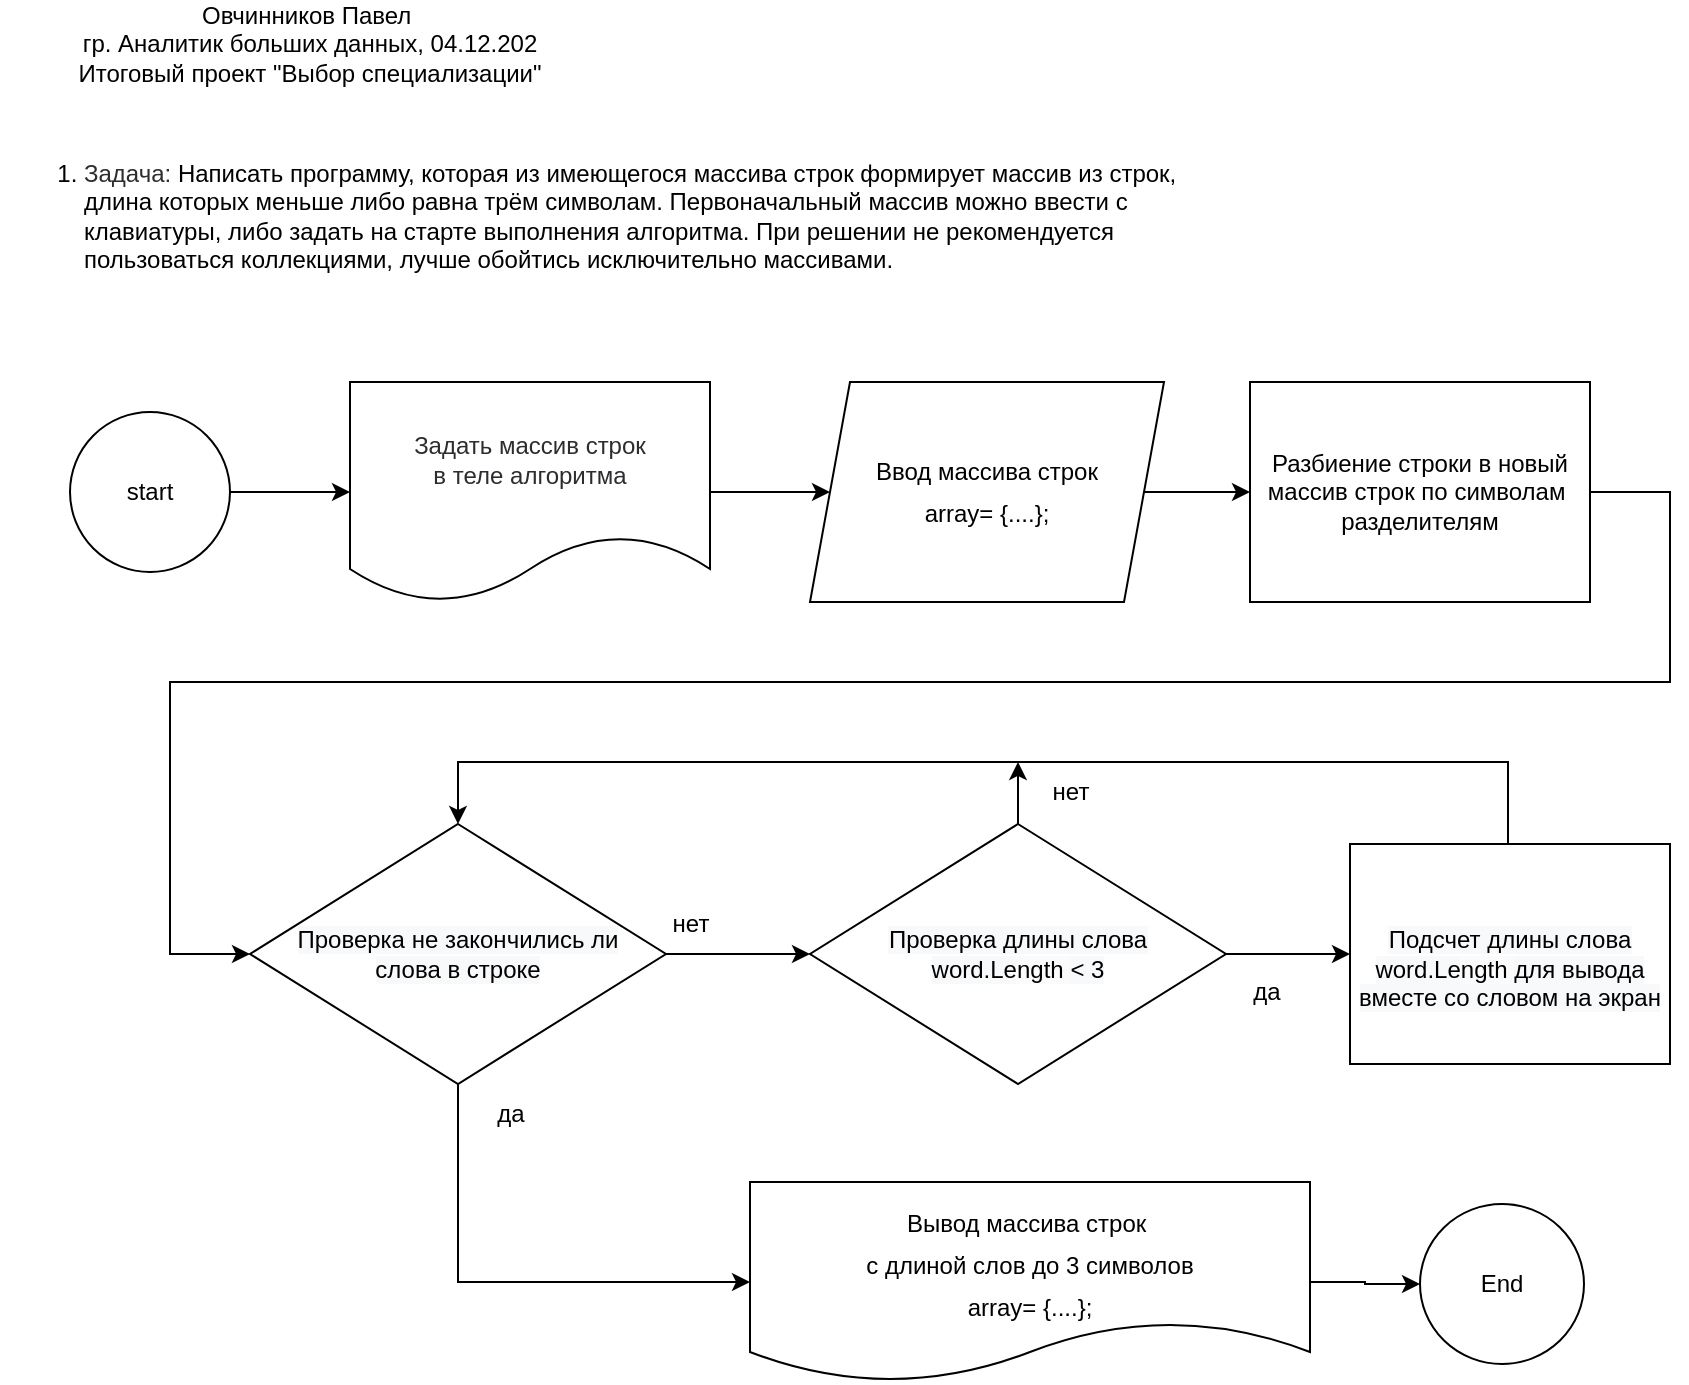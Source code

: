 <mxfile version="20.8.16" type="device"><diagram id="mdq_KaVVDeu8vhzBcC9Z" name="Page-1"><mxGraphModel dx="1034" dy="564" grid="1" gridSize="10" guides="1" tooltips="1" connect="1" arrows="1" fold="1" page="1" pageScale="1" pageWidth="827" pageHeight="1169" math="0" shadow="0"><root><mxCell id="0"/><mxCell id="1" parent="0"/><mxCell id="LcoagBzgNtSC14dOZa3d-4" value="&lt;ol style=&quot;box-sizing: border-box; margin-top: 0px; margin-bottom: 10px; orphans: 2; text-align: start; text-indent: 0px; widows: 2; background-color: rgb(255, 255, 255); text-decoration-thickness: initial; text-decoration-style: initial; text-decoration-color: initial;&quot;&gt;&lt;li style=&quot;box-sizing: border-box;&quot;&gt;&lt;span style=&quot;color: rgb(44, 45, 48);&quot;&gt;Задача:&amp;nbsp;&lt;/span&gt;Написать программу, которая из имеющегося массива строк формирует массив из строк, длина которых меньше либо равна трём символам. Первоначальный массив можно ввести с клавиатуры, либо задать на старте выполнения алгоритма. При решении не рекомендуется пользоваться коллекциями, лучше обойтись исключительно массивами.&lt;/li&gt;&lt;/ol&gt;" style="text;whiteSpace=wrap;html=1;fontSize=12;fontFamily=Helvetica;" parent="1" vertex="1"><mxGeometry x="15" y="85" width="605" height="75" as="geometry"/></mxCell><mxCell id="LcoagBzgNtSC14dOZa3d-5" value="" style="edgeStyle=orthogonalEdgeStyle;rounded=0;orthogonalLoop=1;jettySize=auto;html=1;fontFamily=Helvetica;fontSize=12;" parent="1" source="LcoagBzgNtSC14dOZa3d-6" target="LcoagBzgNtSC14dOZa3d-8" edge="1"><mxGeometry relative="1" as="geometry"/></mxCell><mxCell id="LcoagBzgNtSC14dOZa3d-6" value="start" style="ellipse;whiteSpace=wrap;html=1;" parent="1" vertex="1"><mxGeometry x="50" y="218" width="80" height="80" as="geometry"/></mxCell><mxCell id="LcoagBzgNtSC14dOZa3d-7" value="" style="edgeStyle=orthogonalEdgeStyle;rounded=0;orthogonalLoop=1;jettySize=auto;html=1;fontFamily=Helvetica;fontSize=12;" parent="1" source="LcoagBzgNtSC14dOZa3d-8" target="LcoagBzgNtSC14dOZa3d-10" edge="1"><mxGeometry relative="1" as="geometry"/></mxCell><mxCell id="LcoagBzgNtSC14dOZa3d-8" value="&lt;span style=&quot;color: rgb(44, 45, 48); text-align: left; background-color: rgb(255, 255, 255);&quot;&gt;&lt;font style=&quot;font-size: 12px;&quot;&gt;Задать массив строк&lt;br&gt;в теле алгоритма&lt;/font&gt;&lt;br&gt;&lt;/span&gt;" style="shape=document;whiteSpace=wrap;html=1;boundedLbl=1;" parent="1" vertex="1"><mxGeometry x="190" y="203" width="180" height="110" as="geometry"/></mxCell><mxCell id="LcoagBzgNtSC14dOZa3d-9" value="" style="edgeStyle=orthogonalEdgeStyle;rounded=0;orthogonalLoop=1;jettySize=auto;html=1;fontFamily=Helvetica;fontSize=12;entryX=0;entryY=0.5;entryDx=0;entryDy=0;" parent="1" source="LcoagBzgNtSC14dOZa3d-10" target="xP0IRYio43zzIJt3gnTZ-1" edge="1"><mxGeometry relative="1" as="geometry"><mxPoint x="632" y="258" as="targetPoint"/></mxGeometry></mxCell><mxCell id="LcoagBzgNtSC14dOZa3d-10" value="&lt;font style=&quot;font-size: 12px;&quot;&gt;&lt;code style=&quot;line-height: 21px; text-align: left; font-family: var(--code-font-family)  !important; border-radius: 0px !important; background: none !important; border: 0px !important; inset: auto !important; float: none !important; height: auto !important; margin: 0px !important; outline: 0px !important; overflow: visible !important; padding: 0px !important; position: static !important; vertical-align: baseline !important; width: auto !important; box-sizing: content-box !important; min-height: auto !important;&quot; class=&quot;java plain&quot;&gt;Ввод массива строк&lt;br&gt;array= {....&lt;/code&gt;&lt;code style=&quot;line-height: 21px; text-align: left; font-family: var(--code-font-family)  !important; border-radius: 0px !important; background: none !important; border: 0px !important; inset: auto !important; float: none !important; height: auto !important; margin: 0px !important; outline: 0px !important; overflow: visible !important; padding: 0px !important; position: static !important; vertical-align: baseline !important; width: auto !important; box-sizing: content-box !important; min-height: auto !important;&quot; class=&quot;java plain&quot;&gt;};&lt;/code&gt;&lt;/font&gt;" style="shape=parallelogram;perimeter=parallelogramPerimeter;whiteSpace=wrap;html=1;fixedSize=1;" parent="1" vertex="1"><mxGeometry x="420" y="203" width="177" height="110" as="geometry"/></mxCell><mxCell id="LcoagBzgNtSC14dOZa3d-13" value="" style="edgeStyle=orthogonalEdgeStyle;rounded=0;orthogonalLoop=1;jettySize=auto;html=1;fontFamily=Helvetica;fontSize=12;exitX=1;exitY=0.5;exitDx=0;exitDy=0;entryX=0;entryY=0.5;entryDx=0;entryDy=0;" parent="1" source="xP0IRYio43zzIJt3gnTZ-1" target="LcoagBzgNtSC14dOZa3d-24" edge="1"><mxGeometry relative="1" as="geometry"><Array as="points"><mxPoint x="850" y="258"/><mxPoint x="850" y="353"/><mxPoint x="100" y="353"/><mxPoint x="100" y="489"/></Array><mxPoint x="100" y="426" as="targetPoint"/><mxPoint x="817" y="258" as="sourcePoint"/></mxGeometry></mxCell><mxCell id="LcoagBzgNtSC14dOZa3d-15" value="" style="edgeStyle=orthogonalEdgeStyle;rounded=0;orthogonalLoop=1;jettySize=auto;html=1;fontFamily=Helvetica;fontSize=12;" parent="1" source="LcoagBzgNtSC14dOZa3d-16" target="LcoagBzgNtSC14dOZa3d-17" edge="1"><mxGeometry relative="1" as="geometry"/></mxCell><mxCell id="LcoagBzgNtSC14dOZa3d-16" value="&lt;font style=&quot;font-size: 12px;&quot;&gt;&lt;br&gt;&lt;code style=&quot;color: rgb(0, 0, 0); font-style: normal; font-variant-ligatures: normal; font-variant-caps: normal; font-weight: 400; letter-spacing: normal; orphans: 2; text-indent: 0px; text-transform: none; widows: 2; word-spacing: 0px; -webkit-text-stroke-width: 0px; text-decoration-thickness: initial; text-decoration-style: initial; text-decoration-color: initial; line-height: 21px; text-align: left; border: 0px !important; background: none !important; font-family: var(--code-font-family)  !important; border-radius: 0px !important; inset: auto !important; float: none !important; height: auto !important; margin: 0px !important; outline: 0px !important; overflow: visible !important; padding: 0px !important; position: static !important; vertical-align: baseline !important; width: auto !important; box-sizing: content-box !important; min-height: auto !important;&quot; class=&quot;java plain&quot;&gt;Вывод массива строк&amp;nbsp;&lt;br&gt;с длиной слов до 3 символов&lt;br style=&quot;border-color: var(--border-color);&quot;&gt;array= {....&lt;/code&gt;&lt;code style=&quot;color: rgb(0, 0, 0); font-style: normal; font-variant-ligatures: normal; font-variant-caps: normal; font-weight: 400; letter-spacing: normal; orphans: 2; text-indent: 0px; text-transform: none; widows: 2; word-spacing: 0px; -webkit-text-stroke-width: 0px; text-decoration-thickness: initial; text-decoration-style: initial; text-decoration-color: initial; line-height: 21px; text-align: left; border: 0px !important; background: none !important; font-family: var(--code-font-family)  !important; border-radius: 0px !important; inset: auto !important; float: none !important; height: auto !important; margin: 0px !important; outline: 0px !important; overflow: visible !important; padding: 0px !important; position: static !important; vertical-align: baseline !important; width: auto !important; box-sizing: content-box !important; min-height: auto !important;&quot; class=&quot;java plain&quot;&gt;};&lt;/code&gt;&lt;/font&gt;" style="shape=document;whiteSpace=wrap;html=1;boundedLbl=1;" parent="1" vertex="1"><mxGeometry x="390" y="603" width="280" height="100" as="geometry"/></mxCell><mxCell id="LcoagBzgNtSC14dOZa3d-17" value="End" style="ellipse;whiteSpace=wrap;html=1;" parent="1" vertex="1"><mxGeometry x="725" y="614" width="82" height="80" as="geometry"/></mxCell><mxCell id="LcoagBzgNtSC14dOZa3d-18" value="" style="edgeStyle=orthogonalEdgeStyle;rounded=0;orthogonalLoop=1;jettySize=auto;html=1;fontFamily=Helvetica;fontSize=12;entryX=0;entryY=0.5;entryDx=0;entryDy=0;exitX=1;exitY=0.5;exitDx=0;exitDy=0;" parent="1" source="XFDmR4Sl7bhCOpC3YsuY-1" target="LcoagBzgNtSC14dOZa3d-21" edge="1"><mxGeometry relative="1" as="geometry"><mxPoint x="640" y="489" as="sourcePoint"/></mxGeometry></mxCell><mxCell id="LcoagBzgNtSC14dOZa3d-20" value="" style="edgeStyle=orthogonalEdgeStyle;rounded=0;orthogonalLoop=1;jettySize=auto;html=1;fontFamily=Helvetica;fontSize=12;entryX=0.5;entryY=0;entryDx=0;entryDy=0;exitX=0.5;exitY=0;exitDx=0;exitDy=0;" parent="1" source="LcoagBzgNtSC14dOZa3d-21" target="LcoagBzgNtSC14dOZa3d-24" edge="1"><mxGeometry relative="1" as="geometry"><mxPoint x="1032" y="578" as="targetPoint"/><Array as="points"><mxPoint x="769" y="393"/><mxPoint x="244" y="393"/></Array></mxGeometry></mxCell><mxCell id="LcoagBzgNtSC14dOZa3d-21" value="&lt;br&gt;&lt;span style=&quot;color: rgb(0, 0, 0); font-family: Helvetica; font-size: 12px; font-style: normal; font-variant-ligatures: normal; font-variant-caps: normal; font-weight: 400; letter-spacing: normal; orphans: 2; text-align: center; text-indent: 0px; text-transform: none; widows: 2; word-spacing: 0px; -webkit-text-stroke-width: 0px; background-color: rgb(248, 249, 250); text-decoration-thickness: initial; text-decoration-style: initial; text-decoration-color: initial; float: none; display: inline !important;&quot;&gt;Подсчет длины слова&lt;/span&gt;&lt;br style=&quot;border-color: var(--border-color); color: rgb(0, 0, 0); font-family: Helvetica; font-size: 12px; font-style: normal; font-variant-ligatures: normal; font-variant-caps: normal; font-weight: 400; letter-spacing: normal; orphans: 2; text-align: center; text-indent: 0px; text-transform: none; widows: 2; word-spacing: 0px; -webkit-text-stroke-width: 0px; text-decoration-thickness: initial; text-decoration-style: initial; text-decoration-color: initial;&quot;&gt;&lt;span style=&quot;color: rgb(0, 0, 0); font-family: Helvetica; font-size: 12px; font-style: normal; font-variant-ligatures: normal; font-variant-caps: normal; font-weight: 400; letter-spacing: normal; orphans: 2; text-align: center; text-indent: 0px; text-transform: none; widows: 2; word-spacing: 0px; -webkit-text-stroke-width: 0px; background-color: rgb(248, 249, 250); text-decoration-thickness: initial; text-decoration-style: initial; text-decoration-color: initial; float: none; display: inline !important;&quot;&gt;word.Le&lt;/span&gt;&lt;span style=&quot;border-color: var(--border-color); color: rgb(0, 0, 0); font-family: Helvetica; font-size: 12px; font-style: normal; font-variant-ligatures: normal; font-variant-caps: normal; font-weight: 400; letter-spacing: normal; orphans: 2; text-align: center; text-indent: 0px; text-transform: none; widows: 2; word-spacing: 0px; -webkit-text-stroke-width: 0px; text-decoration-thickness: initial; text-decoration-style: initial; text-decoration-color: initial; background-color: rgb(251, 251, 251);&quot;&gt;ngth &lt;/span&gt;&lt;span style=&quot;border-color: var(--border-color); color: rgb(0, 0, 0); font-family: Helvetica; font-size: 12px; font-style: normal; font-variant-ligatures: normal; font-variant-caps: normal; font-weight: 400; letter-spacing: normal; orphans: 2; text-align: center; text-indent: 0px; text-transform: none; widows: 2; word-spacing: 0px; -webkit-text-stroke-width: 0px; text-decoration-thickness: initial; text-decoration-style: initial; text-decoration-color: initial; background-color: rgb(248, 249, 250);&quot;&gt;для вывода вместе со словом на экран&lt;/span&gt;" style="whiteSpace=wrap;html=1;" parent="1" vertex="1"><mxGeometry x="690" y="434" width="160" height="110" as="geometry"/></mxCell><mxCell id="LcoagBzgNtSC14dOZa3d-22" value="" style="edgeStyle=orthogonalEdgeStyle;rounded=0;orthogonalLoop=1;jettySize=auto;html=1;fontFamily=Helvetica;fontSize=12;entryX=0;entryY=0.5;entryDx=0;entryDy=0;" parent="1" source="LcoagBzgNtSC14dOZa3d-24" target="XFDmR4Sl7bhCOpC3YsuY-1" edge="1"><mxGeometry relative="1" as="geometry"><mxPoint x="420" y="489" as="targetPoint"/></mxGeometry></mxCell><mxCell id="LcoagBzgNtSC14dOZa3d-23" value="" style="edgeStyle=orthogonalEdgeStyle;rounded=0;orthogonalLoop=1;jettySize=auto;html=1;fontFamily=Helvetica;fontSize=12;entryX=0;entryY=0.5;entryDx=0;entryDy=0;exitX=0.5;exitY=1;exitDx=0;exitDy=0;" parent="1" source="LcoagBzgNtSC14dOZa3d-24" target="LcoagBzgNtSC14dOZa3d-16" edge="1"><mxGeometry relative="1" as="geometry"><mxPoint x="278.067" y="591.062" as="targetPoint"/><Array as="points"><mxPoint x="244" y="653"/></Array></mxGeometry></mxCell><mxCell id="LcoagBzgNtSC14dOZa3d-24" value="&lt;span style=&quot;color: rgb(0, 0, 0); font-family: Helvetica; font-size: 12px; font-style: normal; font-variant-ligatures: normal; font-variant-caps: normal; font-weight: 400; letter-spacing: normal; orphans: 2; text-align: center; text-indent: 0px; text-transform: none; widows: 2; word-spacing: 0px; -webkit-text-stroke-width: 0px; background-color: rgb(248, 249, 250); text-decoration-thickness: initial; text-decoration-style: initial; text-decoration-color: initial; float: none; display: inline !important;&quot;&gt;Проверка не закончились ли &lt;br&gt;слова в строке&lt;br&gt;&lt;/span&gt;" style="rhombus;whiteSpace=wrap;html=1;" parent="1" vertex="1"><mxGeometry x="140" y="424" width="208" height="130" as="geometry"/></mxCell><mxCell id="LcoagBzgNtSC14dOZa3d-25" value="да" style="text;html=1;align=center;verticalAlign=middle;resizable=0;points=[];autosize=1;strokeColor=none;fillColor=none;fontSize=12;fontFamily=Helvetica;" parent="1" vertex="1"><mxGeometry x="250" y="554" width="40" height="30" as="geometry"/></mxCell><mxCell id="LcoagBzgNtSC14dOZa3d-26" value="нет" style="text;html=1;align=center;verticalAlign=middle;resizable=0;points=[];autosize=1;strokeColor=none;fillColor=none;fontSize=12;fontFamily=Helvetica;" parent="1" vertex="1"><mxGeometry x="340" y="459" width="40" height="30" as="geometry"/></mxCell><mxCell id="LcoagBzgNtSC14dOZa3d-27" value="Овчинников Павел&amp;nbsp;&lt;br&gt;гр. Аналитик больших данных, 04.12.202&lt;br&gt;Итоговый проект &quot;Выбор специализации&quot;" style="text;html=1;strokeColor=none;fillColor=none;align=center;verticalAlign=middle;whiteSpace=wrap;rounded=0;" parent="1" vertex="1"><mxGeometry x="50" y="19" width="240" height="30" as="geometry"/></mxCell><mxCell id="xP0IRYio43zzIJt3gnTZ-1" value="&lt;font style=&quot;font-size: 12px;&quot;&gt;Разбиение строки в новый массив строк по символам&amp;nbsp; разделителям&lt;/font&gt;" style="whiteSpace=wrap;html=1;" parent="1" vertex="1"><mxGeometry x="640" y="203" width="170" height="110" as="geometry"/></mxCell><mxCell id="XFDmR4Sl7bhCOpC3YsuY-2" value="" style="edgeStyle=orthogonalEdgeStyle;rounded=0;orthogonalLoop=1;jettySize=auto;html=1;fontFamily=Helvetica;fontSize=14;" edge="1" parent="1" source="XFDmR4Sl7bhCOpC3YsuY-1"><mxGeometry relative="1" as="geometry"><mxPoint x="524" y="393" as="targetPoint"/></mxGeometry></mxCell><mxCell id="XFDmR4Sl7bhCOpC3YsuY-1" value="&lt;span style=&quot;color: rgb(0, 0, 0); font-family: Helvetica; font-size: 12px; font-style: normal; font-variant-ligatures: normal; font-variant-caps: normal; font-weight: 400; letter-spacing: normal; orphans: 2; text-align: center; text-indent: 0px; text-transform: none; widows: 2; word-spacing: 0px; -webkit-text-stroke-width: 0px; background-color: rgb(248, 249, 250); text-decoration-thickness: initial; text-decoration-style: initial; text-decoration-color: initial; float: none; display: inline !important;&quot;&gt;Проверка длины слова &lt;br&gt;word.Le&lt;span style=&quot;background-color: rgb(251, 251, 251);&quot;&gt;ngth&amp;nbsp;&lt;/span&gt;&amp;lt; 3&lt;/span&gt;" style="rhombus;whiteSpace=wrap;html=1;" vertex="1" parent="1"><mxGeometry x="420" y="424" width="208" height="130" as="geometry"/></mxCell><mxCell id="XFDmR4Sl7bhCOpC3YsuY-3" value="нет" style="text;html=1;align=center;verticalAlign=middle;resizable=0;points=[];autosize=1;strokeColor=none;fillColor=none;fontSize=12;fontFamily=Helvetica;" vertex="1" parent="1"><mxGeometry x="530" y="393" width="40" height="30" as="geometry"/></mxCell><mxCell id="XFDmR4Sl7bhCOpC3YsuY-4" value="да" style="text;html=1;align=center;verticalAlign=middle;resizable=0;points=[];autosize=1;strokeColor=none;fillColor=none;fontSize=12;fontFamily=Helvetica;" vertex="1" parent="1"><mxGeometry x="628" y="493" width="40" height="30" as="geometry"/></mxCell></root></mxGraphModel></diagram></mxfile>